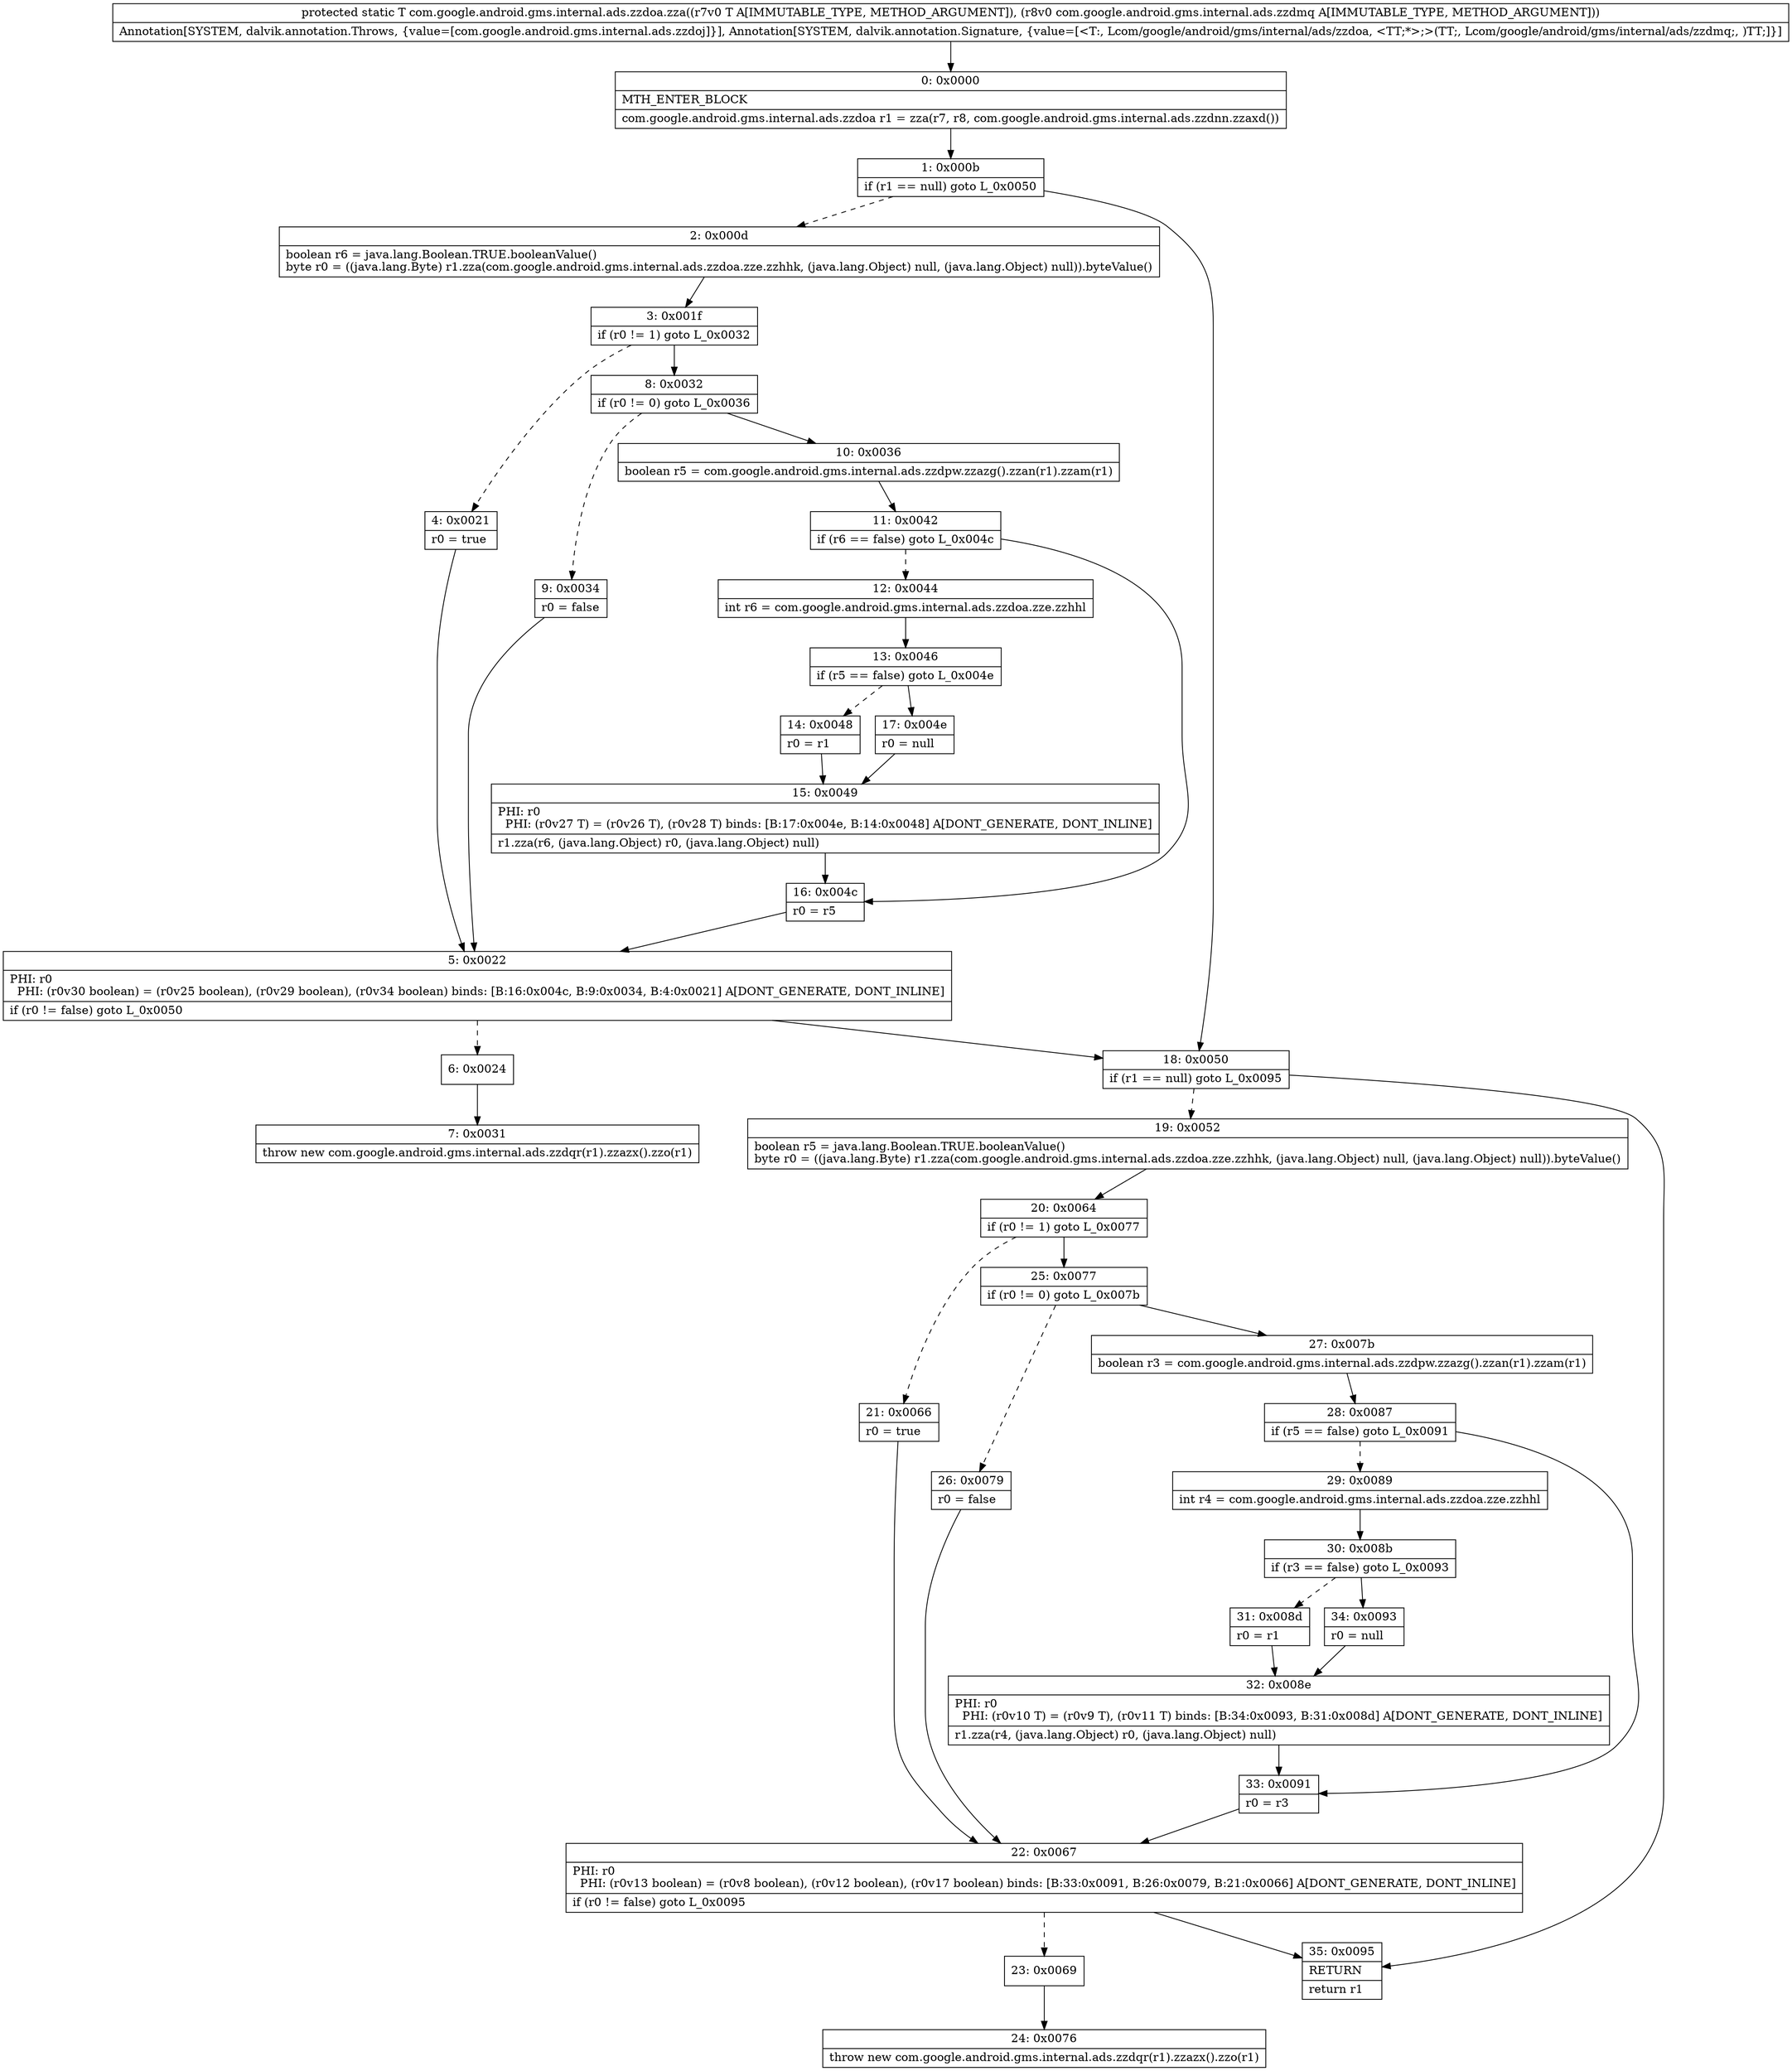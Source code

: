 digraph "CFG forcom.google.android.gms.internal.ads.zzdoa.zza(Lcom\/google\/android\/gms\/internal\/ads\/zzdoa;Lcom\/google\/android\/gms\/internal\/ads\/zzdmq;)Lcom\/google\/android\/gms\/internal\/ads\/zzdoa;" {
Node_0 [shape=record,label="{0\:\ 0x0000|MTH_ENTER_BLOCK\l|com.google.android.gms.internal.ads.zzdoa r1 = zza(r7, r8, com.google.android.gms.internal.ads.zzdnn.zzaxd())\l}"];
Node_1 [shape=record,label="{1\:\ 0x000b|if (r1 == null) goto L_0x0050\l}"];
Node_2 [shape=record,label="{2\:\ 0x000d|boolean r6 = java.lang.Boolean.TRUE.booleanValue()\lbyte r0 = ((java.lang.Byte) r1.zza(com.google.android.gms.internal.ads.zzdoa.zze.zzhhk, (java.lang.Object) null, (java.lang.Object) null)).byteValue()\l}"];
Node_3 [shape=record,label="{3\:\ 0x001f|if (r0 != 1) goto L_0x0032\l}"];
Node_4 [shape=record,label="{4\:\ 0x0021|r0 = true\l}"];
Node_5 [shape=record,label="{5\:\ 0x0022|PHI: r0 \l  PHI: (r0v30 boolean) = (r0v25 boolean), (r0v29 boolean), (r0v34 boolean) binds: [B:16:0x004c, B:9:0x0034, B:4:0x0021] A[DONT_GENERATE, DONT_INLINE]\l|if (r0 != false) goto L_0x0050\l}"];
Node_6 [shape=record,label="{6\:\ 0x0024}"];
Node_7 [shape=record,label="{7\:\ 0x0031|throw new com.google.android.gms.internal.ads.zzdqr(r1).zzazx().zzo(r1)\l}"];
Node_8 [shape=record,label="{8\:\ 0x0032|if (r0 != 0) goto L_0x0036\l}"];
Node_9 [shape=record,label="{9\:\ 0x0034|r0 = false\l}"];
Node_10 [shape=record,label="{10\:\ 0x0036|boolean r5 = com.google.android.gms.internal.ads.zzdpw.zzazg().zzan(r1).zzam(r1)\l}"];
Node_11 [shape=record,label="{11\:\ 0x0042|if (r6 == false) goto L_0x004c\l}"];
Node_12 [shape=record,label="{12\:\ 0x0044|int r6 = com.google.android.gms.internal.ads.zzdoa.zze.zzhhl\l}"];
Node_13 [shape=record,label="{13\:\ 0x0046|if (r5 == false) goto L_0x004e\l}"];
Node_14 [shape=record,label="{14\:\ 0x0048|r0 = r1\l}"];
Node_15 [shape=record,label="{15\:\ 0x0049|PHI: r0 \l  PHI: (r0v27 T) = (r0v26 T), (r0v28 T) binds: [B:17:0x004e, B:14:0x0048] A[DONT_GENERATE, DONT_INLINE]\l|r1.zza(r6, (java.lang.Object) r0, (java.lang.Object) null)\l}"];
Node_16 [shape=record,label="{16\:\ 0x004c|r0 = r5\l}"];
Node_17 [shape=record,label="{17\:\ 0x004e|r0 = null\l}"];
Node_18 [shape=record,label="{18\:\ 0x0050|if (r1 == null) goto L_0x0095\l}"];
Node_19 [shape=record,label="{19\:\ 0x0052|boolean r5 = java.lang.Boolean.TRUE.booleanValue()\lbyte r0 = ((java.lang.Byte) r1.zza(com.google.android.gms.internal.ads.zzdoa.zze.zzhhk, (java.lang.Object) null, (java.lang.Object) null)).byteValue()\l}"];
Node_20 [shape=record,label="{20\:\ 0x0064|if (r0 != 1) goto L_0x0077\l}"];
Node_21 [shape=record,label="{21\:\ 0x0066|r0 = true\l}"];
Node_22 [shape=record,label="{22\:\ 0x0067|PHI: r0 \l  PHI: (r0v13 boolean) = (r0v8 boolean), (r0v12 boolean), (r0v17 boolean) binds: [B:33:0x0091, B:26:0x0079, B:21:0x0066] A[DONT_GENERATE, DONT_INLINE]\l|if (r0 != false) goto L_0x0095\l}"];
Node_23 [shape=record,label="{23\:\ 0x0069}"];
Node_24 [shape=record,label="{24\:\ 0x0076|throw new com.google.android.gms.internal.ads.zzdqr(r1).zzazx().zzo(r1)\l}"];
Node_25 [shape=record,label="{25\:\ 0x0077|if (r0 != 0) goto L_0x007b\l}"];
Node_26 [shape=record,label="{26\:\ 0x0079|r0 = false\l}"];
Node_27 [shape=record,label="{27\:\ 0x007b|boolean r3 = com.google.android.gms.internal.ads.zzdpw.zzazg().zzan(r1).zzam(r1)\l}"];
Node_28 [shape=record,label="{28\:\ 0x0087|if (r5 == false) goto L_0x0091\l}"];
Node_29 [shape=record,label="{29\:\ 0x0089|int r4 = com.google.android.gms.internal.ads.zzdoa.zze.zzhhl\l}"];
Node_30 [shape=record,label="{30\:\ 0x008b|if (r3 == false) goto L_0x0093\l}"];
Node_31 [shape=record,label="{31\:\ 0x008d|r0 = r1\l}"];
Node_32 [shape=record,label="{32\:\ 0x008e|PHI: r0 \l  PHI: (r0v10 T) = (r0v9 T), (r0v11 T) binds: [B:34:0x0093, B:31:0x008d] A[DONT_GENERATE, DONT_INLINE]\l|r1.zza(r4, (java.lang.Object) r0, (java.lang.Object) null)\l}"];
Node_33 [shape=record,label="{33\:\ 0x0091|r0 = r3\l}"];
Node_34 [shape=record,label="{34\:\ 0x0093|r0 = null\l}"];
Node_35 [shape=record,label="{35\:\ 0x0095|RETURN\l|return r1\l}"];
MethodNode[shape=record,label="{protected static T com.google.android.gms.internal.ads.zzdoa.zza((r7v0 T A[IMMUTABLE_TYPE, METHOD_ARGUMENT]), (r8v0 com.google.android.gms.internal.ads.zzdmq A[IMMUTABLE_TYPE, METHOD_ARGUMENT]))  | Annotation[SYSTEM, dalvik.annotation.Throws, \{value=[com.google.android.gms.internal.ads.zzdoj]\}], Annotation[SYSTEM, dalvik.annotation.Signature, \{value=[\<T:, Lcom\/google\/android\/gms\/internal\/ads\/zzdoa, \<TT;*\>;\>(TT;, Lcom\/google\/android\/gms\/internal\/ads\/zzdmq;, )TT;]\}]\l}"];
MethodNode -> Node_0;
Node_0 -> Node_1;
Node_1 -> Node_2[style=dashed];
Node_1 -> Node_18;
Node_2 -> Node_3;
Node_3 -> Node_4[style=dashed];
Node_3 -> Node_8;
Node_4 -> Node_5;
Node_5 -> Node_6[style=dashed];
Node_5 -> Node_18;
Node_6 -> Node_7;
Node_8 -> Node_9[style=dashed];
Node_8 -> Node_10;
Node_9 -> Node_5;
Node_10 -> Node_11;
Node_11 -> Node_12[style=dashed];
Node_11 -> Node_16;
Node_12 -> Node_13;
Node_13 -> Node_14[style=dashed];
Node_13 -> Node_17;
Node_14 -> Node_15;
Node_15 -> Node_16;
Node_16 -> Node_5;
Node_17 -> Node_15;
Node_18 -> Node_19[style=dashed];
Node_18 -> Node_35;
Node_19 -> Node_20;
Node_20 -> Node_21[style=dashed];
Node_20 -> Node_25;
Node_21 -> Node_22;
Node_22 -> Node_23[style=dashed];
Node_22 -> Node_35;
Node_23 -> Node_24;
Node_25 -> Node_26[style=dashed];
Node_25 -> Node_27;
Node_26 -> Node_22;
Node_27 -> Node_28;
Node_28 -> Node_29[style=dashed];
Node_28 -> Node_33;
Node_29 -> Node_30;
Node_30 -> Node_31[style=dashed];
Node_30 -> Node_34;
Node_31 -> Node_32;
Node_32 -> Node_33;
Node_33 -> Node_22;
Node_34 -> Node_32;
}

